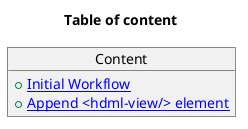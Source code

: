 @startuml index
  title Table of content

  object Content {
    +[[./init_workflow.svg Initial Workflow]]
    +[[./append_hdml_view.svg Append <hdml-view/> element]]
  }
@enduml

@startuml init_workflow
  title Initial Workflow

  actor User
  participant Window
  control robserver
  control mobserver
  control dispatchImmediate
  control dispatchDelayed

  group Init
    User -> Window: open

    create dispatchDelayed
    Window -> dispatchDelayed: creates

    create dispatchImmediate
    Window -> dispatchImmediate: creates

    Window -> mobserver: enable
    Window -> robserver: enable
  end

  group Window Resized
    User -> Window: resize
    Window -> robserver: trigger
    robserver -> dispatchImmediate: run
    dispatchImmediate -> Window: dispatch "styles-changed"
  end

  group Style Changed
    User -> Window: interact
    Window -> Window: change DOM-element style
    Window -> mobserver: trigger
    mobserver -> dispatchImmediate: run
    dispatchImmediate -> Window: dispatch "styles-changed"
  end

  group Class Changed
    User -> Window: interact
    Window -> Window: change DOM-element class
    Window -> mobserver: trigger
    mobserver -> dispatchDelayed: run
    ==async==
    dispatchDelayed -> Window: dispatch "styles-changed"
  end
@enduml

@startuml append_hdml_view
  
  title Append <hdml-view/> element

  participant Window

  box <hdml-view/> #e0e0e0
    collections AbstractChartElement
    collections HdmlViewElement
  end box

  -> Window: append <hdml-view/>
  Window -> HdmlViewElement: creates new HdmlViewElement()

  group #b3e5fc Pre-Update
    AbstractChartElement <- HdmlViewElement: runs super()
    Window <- AbstractChartElement: creates a shadow DOM
    Window <- AbstractChartElement: attaches styles to a shadow DOM
    AbstractChartElement -> HdmlViewElement: runs connectedCallback()

    group #039be5 connectedCallback
      AbstractChartElement <- HdmlViewElement: runs super.connectedCallback()
      AbstractChartElement -> Window: runs addEventListener("styles-changed")
    end

    AbstractChartElement -> AbstractChartElement: runs requestUpdate()
  end

  ==async==

  group #b3e5fc Update
    AbstractChartElement -> AbstractChartElement: runs performUpdate()
    AbstractChartElement -> AbstractChartElement: runs shouldUpdate()
    AbstractChartElement -> AbstractChartElement: runs willUpdate()
    AbstractChartElement -> AbstractChartElement: runs update()
    AbstractChartElement -> HdmlViewElement: runs render()
    AbstractChartElement <- HdmlViewElement: returns template
    Window <- AbstractChartElement: updates shadow tree
  end

  group #b3e5fc Post-Updated
    AbstractChartElement -> HdmlViewElement: runs firstUpdated()
    Window <- HdmlViewElement: initializes canvas in the shadow tree
    AbstractChartElement -> AbstractChartElement: runs updated()
    group #039be5 updated
      AbstractChartElement -> AbstractChartElement: sets dispatch timeout
    end
    AbstractChartElement -> AbstractChartElement: resolves updateComplete
    
    ==async==

    AbstractChartElement -> : dispatches "styles-changed" event
  end

@enduml